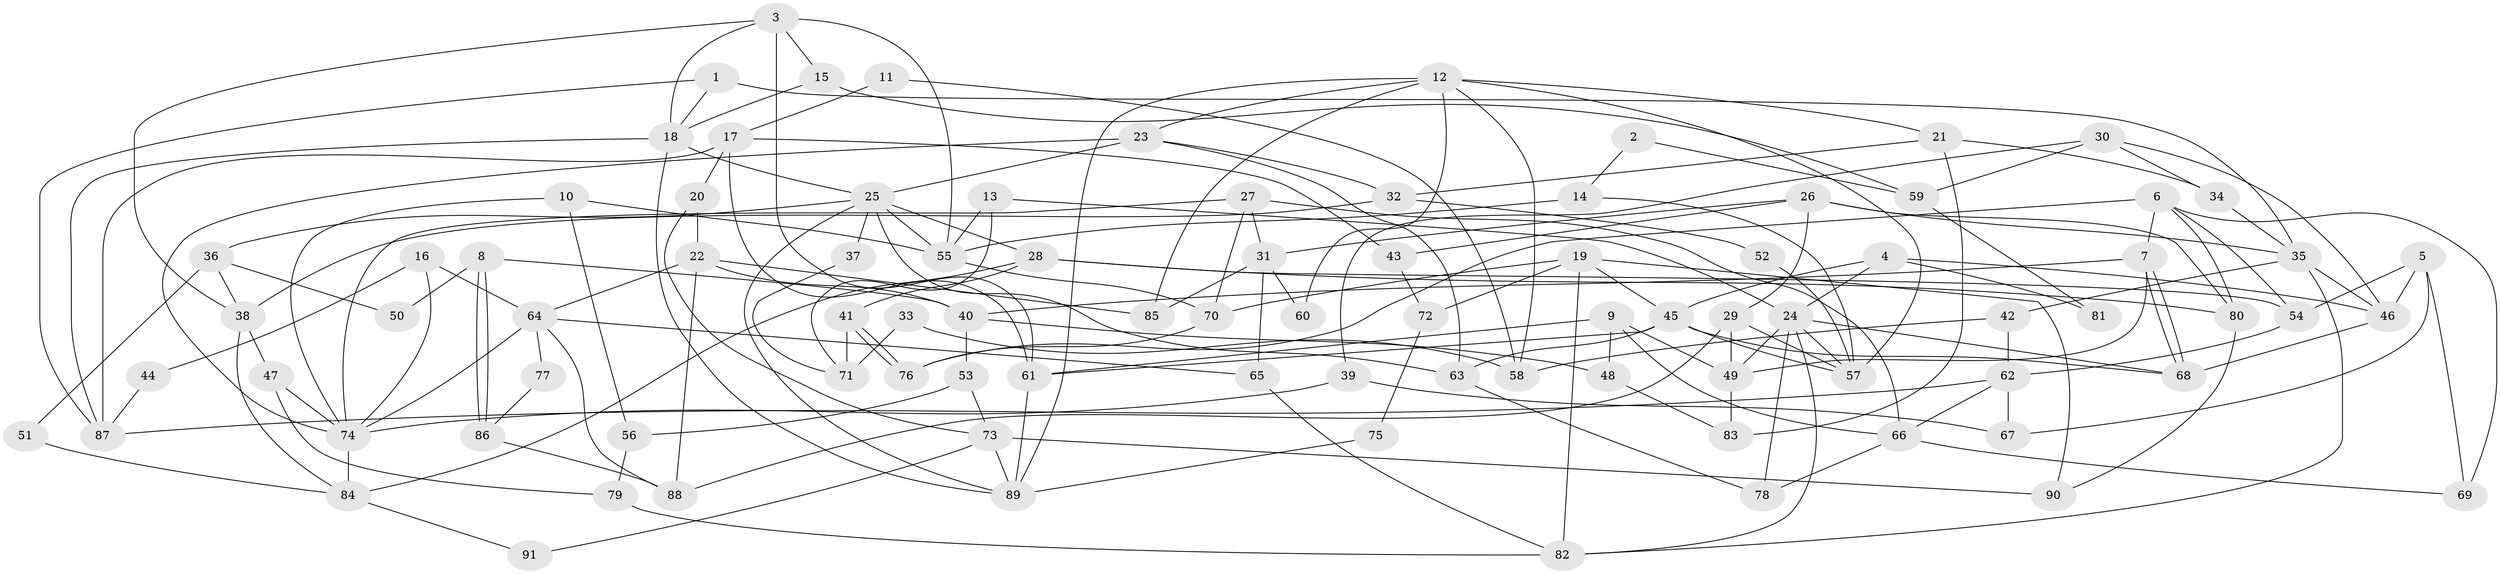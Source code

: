 // Generated by graph-tools (version 1.1) at 2025/11/02/27/25 16:11:20]
// undirected, 91 vertices, 182 edges
graph export_dot {
graph [start="1"]
  node [color=gray90,style=filled];
  1;
  2;
  3;
  4;
  5;
  6;
  7;
  8;
  9;
  10;
  11;
  12;
  13;
  14;
  15;
  16;
  17;
  18;
  19;
  20;
  21;
  22;
  23;
  24;
  25;
  26;
  27;
  28;
  29;
  30;
  31;
  32;
  33;
  34;
  35;
  36;
  37;
  38;
  39;
  40;
  41;
  42;
  43;
  44;
  45;
  46;
  47;
  48;
  49;
  50;
  51;
  52;
  53;
  54;
  55;
  56;
  57;
  58;
  59;
  60;
  61;
  62;
  63;
  64;
  65;
  66;
  67;
  68;
  69;
  70;
  71;
  72;
  73;
  74;
  75;
  76;
  77;
  78;
  79;
  80;
  81;
  82;
  83;
  84;
  85;
  86;
  87;
  88;
  89;
  90;
  91;
  1 -- 87;
  1 -- 35;
  1 -- 18;
  2 -- 59;
  2 -- 14;
  3 -- 18;
  3 -- 61;
  3 -- 15;
  3 -- 38;
  3 -- 55;
  4 -- 45;
  4 -- 46;
  4 -- 24;
  4 -- 81;
  5 -- 46;
  5 -- 54;
  5 -- 67;
  5 -- 69;
  6 -- 76;
  6 -- 69;
  6 -- 7;
  6 -- 54;
  6 -- 80;
  7 -- 68;
  7 -- 68;
  7 -- 40;
  7 -- 49;
  8 -- 86;
  8 -- 86;
  8 -- 40;
  8 -- 50;
  9 -- 49;
  9 -- 66;
  9 -- 48;
  9 -- 61;
  10 -- 56;
  10 -- 55;
  10 -- 74;
  11 -- 17;
  11 -- 58;
  12 -- 89;
  12 -- 23;
  12 -- 21;
  12 -- 57;
  12 -- 58;
  12 -- 60;
  12 -- 85;
  13 -- 24;
  13 -- 55;
  13 -- 71;
  14 -- 55;
  14 -- 57;
  15 -- 18;
  15 -- 59;
  16 -- 74;
  16 -- 64;
  16 -- 44;
  17 -- 61;
  17 -- 87;
  17 -- 20;
  17 -- 43;
  18 -- 25;
  18 -- 87;
  18 -- 89;
  19 -- 90;
  19 -- 45;
  19 -- 70;
  19 -- 72;
  19 -- 82;
  20 -- 22;
  20 -- 73;
  21 -- 34;
  21 -- 32;
  21 -- 83;
  22 -- 88;
  22 -- 40;
  22 -- 64;
  22 -- 85;
  23 -- 25;
  23 -- 63;
  23 -- 32;
  23 -- 74;
  24 -- 82;
  24 -- 49;
  24 -- 57;
  24 -- 68;
  24 -- 78;
  25 -- 28;
  25 -- 89;
  25 -- 36;
  25 -- 37;
  25 -- 55;
  25 -- 63;
  26 -- 29;
  26 -- 31;
  26 -- 35;
  26 -- 43;
  26 -- 80;
  27 -- 70;
  27 -- 74;
  27 -- 31;
  27 -- 66;
  28 -- 84;
  28 -- 80;
  28 -- 41;
  28 -- 54;
  29 -- 57;
  29 -- 49;
  29 -- 88;
  30 -- 46;
  30 -- 39;
  30 -- 34;
  30 -- 59;
  31 -- 85;
  31 -- 60;
  31 -- 65;
  32 -- 38;
  32 -- 52;
  33 -- 71;
  33 -- 58;
  34 -- 35;
  35 -- 82;
  35 -- 42;
  35 -- 46;
  36 -- 38;
  36 -- 50;
  36 -- 51;
  37 -- 71;
  38 -- 47;
  38 -- 84;
  39 -- 74;
  39 -- 67;
  40 -- 48;
  40 -- 53;
  41 -- 76;
  41 -- 76;
  41 -- 71;
  42 -- 62;
  42 -- 58;
  43 -- 72;
  44 -- 87;
  45 -- 68;
  45 -- 57;
  45 -- 61;
  45 -- 63;
  46 -- 68;
  47 -- 74;
  47 -- 79;
  48 -- 83;
  49 -- 83;
  51 -- 84;
  52 -- 57;
  53 -- 73;
  53 -- 56;
  54 -- 62;
  55 -- 70;
  56 -- 79;
  59 -- 81;
  61 -- 89;
  62 -- 66;
  62 -- 67;
  62 -- 87;
  63 -- 78;
  64 -- 74;
  64 -- 65;
  64 -- 77;
  64 -- 88;
  65 -- 82;
  66 -- 78;
  66 -- 69;
  70 -- 76;
  72 -- 75;
  73 -- 89;
  73 -- 90;
  73 -- 91;
  74 -- 84;
  75 -- 89;
  77 -- 86;
  79 -- 82;
  80 -- 90;
  84 -- 91;
  86 -- 88;
}
